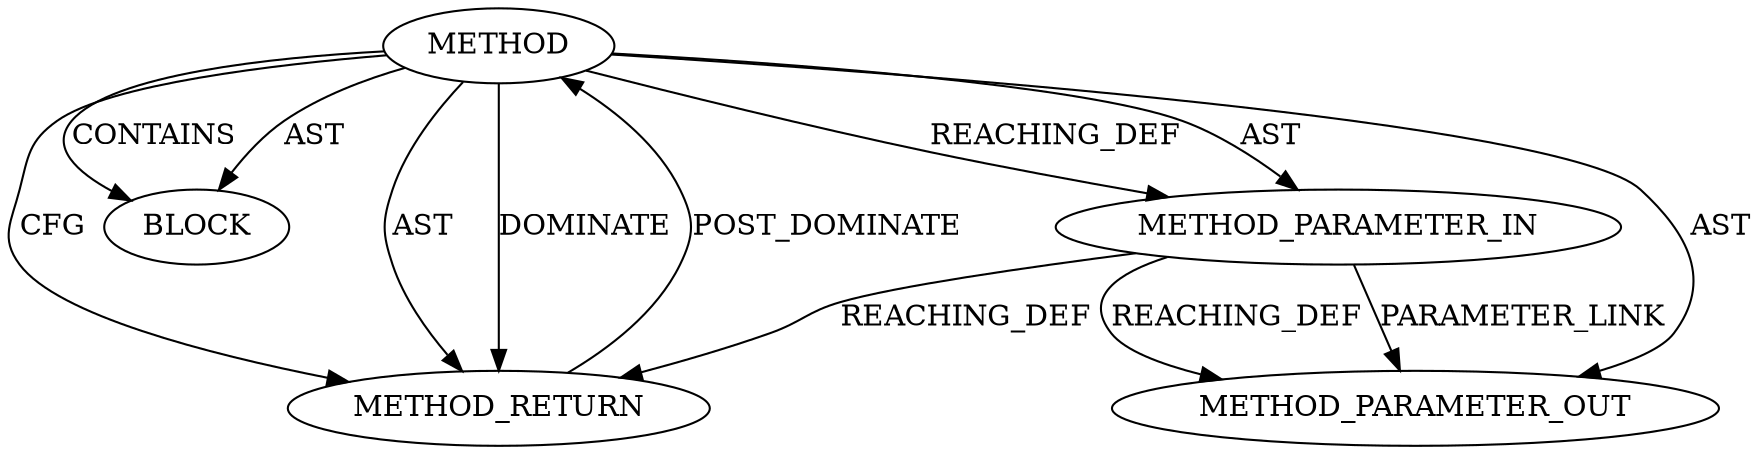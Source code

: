 digraph {
  22211 [label=METHOD_PARAMETER_OUT ORDER=1 CODE="p1" IS_VARIADIC=false TYPE_FULL_NAME="ANY" EVALUATION_STRATEGY="BY_VALUE" INDEX=1 NAME="p1"]
  20510 [label=METHOD AST_PARENT_TYPE="NAMESPACE_BLOCK" AST_PARENT_FULL_NAME="<global>" ORDER=0 CODE="<empty>" FULL_NAME="nla_total_size" IS_EXTERNAL=true FILENAME="<empty>" SIGNATURE="" NAME="nla_total_size"]
  20512 [label=BLOCK ORDER=1 ARGUMENT_INDEX=1 CODE="<empty>" TYPE_FULL_NAME="ANY"]
  20513 [label=METHOD_RETURN ORDER=2 CODE="RET" TYPE_FULL_NAME="ANY" EVALUATION_STRATEGY="BY_VALUE"]
  20511 [label=METHOD_PARAMETER_IN ORDER=1 CODE="p1" IS_VARIADIC=false TYPE_FULL_NAME="ANY" EVALUATION_STRATEGY="BY_VALUE" INDEX=1 NAME="p1"]
  20513 -> 20510 [label=POST_DOMINATE ]
  20510 -> 20513 [label=AST ]
  20511 -> 22211 [label=PARAMETER_LINK ]
  20510 -> 20512 [label=CONTAINS ]
  20510 -> 20513 [label=DOMINATE ]
  20510 -> 20512 [label=AST ]
  20511 -> 22211 [label=REACHING_DEF VARIABLE="p1"]
  20510 -> 20513 [label=CFG ]
  20510 -> 20511 [label=REACHING_DEF VARIABLE=""]
  20510 -> 22211 [label=AST ]
  20510 -> 20511 [label=AST ]
  20511 -> 20513 [label=REACHING_DEF VARIABLE="p1"]
}
